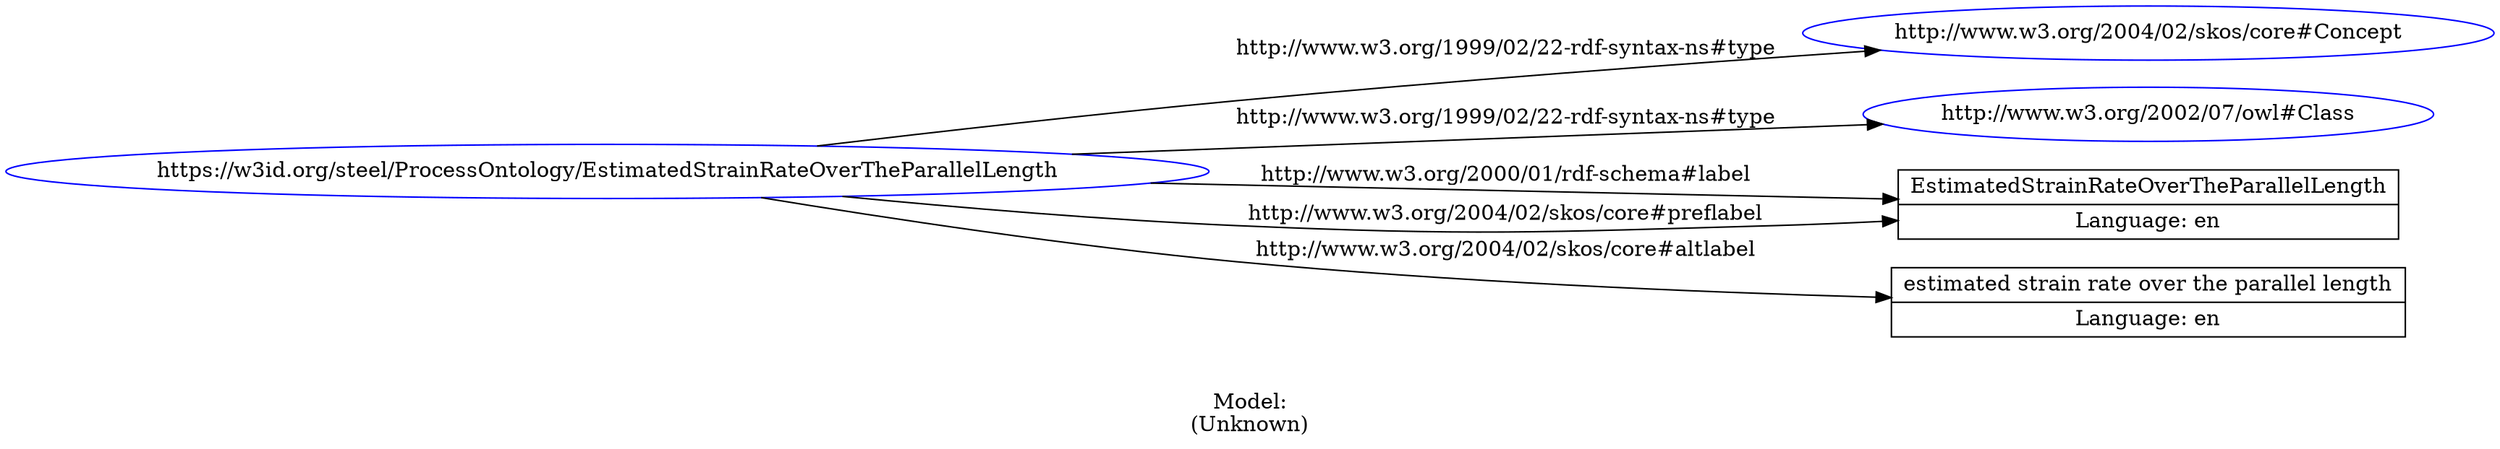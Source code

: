 digraph {
	rankdir = LR;
	charset="utf-8";

	"Rhttps://w3id.org/steel/ProcessOntology/EstimatedStrainRateOverTheParallelLength" -> "Rhttp://www.w3.org/2004/02/skos/core#Concept" [ label="http://www.w3.org/1999/02/22-rdf-syntax-ns#type" ];
	"Rhttps://w3id.org/steel/ProcessOntology/EstimatedStrainRateOverTheParallelLength" -> "Rhttp://www.w3.org/2002/07/owl#Class" [ label="http://www.w3.org/1999/02/22-rdf-syntax-ns#type" ];
	"Rhttps://w3id.org/steel/ProcessOntology/EstimatedStrainRateOverTheParallelLength" -> "LEstimatedStrainRateOverTheParallelLength|Language: en" [ label="http://www.w3.org/2000/01/rdf-schema#label" ];
	"Rhttps://w3id.org/steel/ProcessOntology/EstimatedStrainRateOverTheParallelLength" -> "Lestimated strain rate over the parallel length|Language: en" [ label="http://www.w3.org/2004/02/skos/core#altlabel" ];
	"Rhttps://w3id.org/steel/ProcessOntology/EstimatedStrainRateOverTheParallelLength" -> "LEstimatedStrainRateOverTheParallelLength|Language: en" [ label="http://www.w3.org/2004/02/skos/core#preflabel" ];

	// Resources
	"Rhttps://w3id.org/steel/ProcessOntology/EstimatedStrainRateOverTheParallelLength" [ label="https://w3id.org/steel/ProcessOntology/EstimatedStrainRateOverTheParallelLength", shape = ellipse, color = blue ];
	"Rhttp://www.w3.org/2004/02/skos/core#Concept" [ label="http://www.w3.org/2004/02/skos/core#Concept", shape = ellipse, color = blue ];
	"Rhttp://www.w3.org/2002/07/owl#Class" [ label="http://www.w3.org/2002/07/owl#Class", shape = ellipse, color = blue ];

	// Anonymous nodes

	// Literals
	"LEstimatedStrainRateOverTheParallelLength|Language: en" [ label="EstimatedStrainRateOverTheParallelLength|Language: en", shape = record ];
	"Lestimated strain rate over the parallel length|Language: en" [ label="estimated strain rate over the parallel length|Language: en", shape = record ];

	label="\n\nModel:\n(Unknown)";
}
